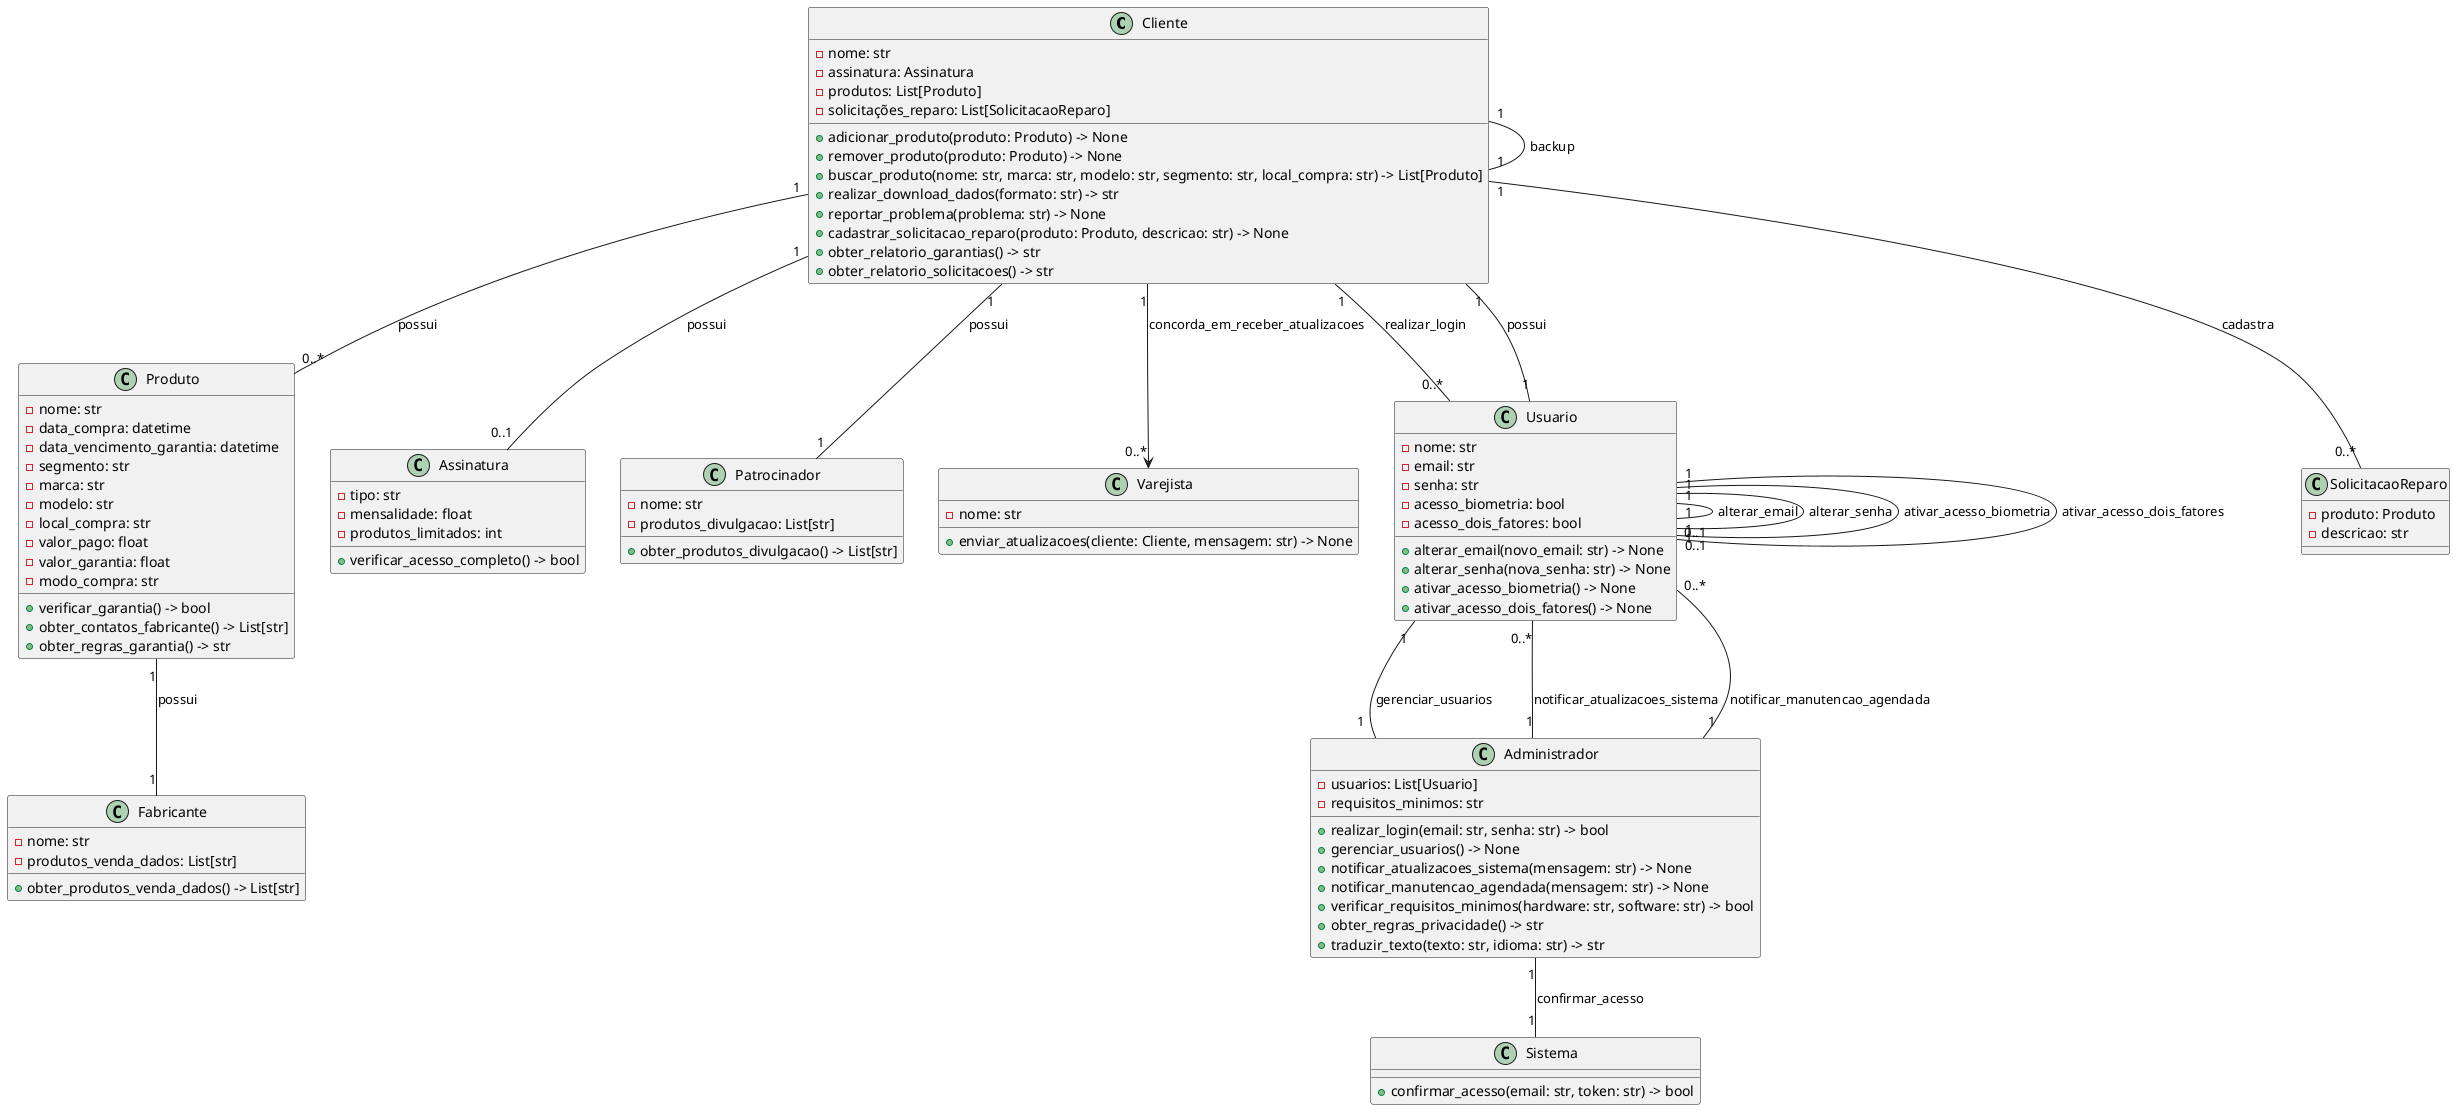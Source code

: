 @startuml

class Cliente{
    - nome: str
    - assinatura: Assinatura
    - produtos: List[Produto]
    - solicitações_reparo: List[SolicitacaoReparo]
    + adicionar_produto(produto: Produto) -> None
    + remover_produto(produto: Produto) -> None
    + buscar_produto(nome: str, marca: str, modelo: str, segmento: str, local_compra: str) -> List[Produto]
    + realizar_download_dados(formato: str) -> str
    + reportar_problema(problema: str) -> None
    + cadastrar_solicitacao_reparo(produto: Produto, descricao: str) -> None
    + obter_relatorio_garantias() -> str
    + obter_relatorio_solicitacoes() -> str
}

class Produto{
    - nome: str
    - data_compra: datetime
    - data_vencimento_garantia: datetime
    - segmento: str
    - marca: str
    - modelo: str
    - local_compra: str
    - valor_pago: float
    - valor_garantia: float
    - modo_compra: str
    + verificar_garantia() -> bool
    + obter_contatos_fabricante() -> List[str]
    + obter_regras_garantia() -> str
}

class Assinatura{
    - tipo: str
    - mensalidade: float
    - produtos_limitados: int
    + verificar_acesso_completo() -> bool
}

class Patrocinador{
    - nome: str
    - produtos_divulgacao: List[str]
    + obter_produtos_divulgacao() -> List[str]
}

class Fabricante{
    - nome: str
    - produtos_venda_dados: List[str]
    + obter_produtos_venda_dados() -> List[str]
}

class Varejista{
    - nome: str
    + enviar_atualizacoes(cliente: Cliente, mensagem: str) -> None
}

class Usuario{
    - nome: str
    - email: str
    - senha: str
    - acesso_biometria: bool
    - acesso_dois_fatores: bool
    + alterar_email(novo_email: str) -> None
    + alterar_senha(nova_senha: str) -> None
    + ativar_acesso_biometria() -> None
    + ativar_acesso_dois_fatores() -> None
}

class Administrador{
    - usuarios: List[Usuario]
    - requisitos_minimos: str
    + realizar_login(email: str, senha: str) -> bool
    + gerenciar_usuarios() -> None
    + notificar_atualizacoes_sistema(mensagem: str) -> None
    + notificar_manutencao_agendada(mensagem: str) -> None
    + verificar_requisitos_minimos(hardware: str, software: str) -> bool
    + obter_regras_privacidade() -> str
    + traduzir_texto(texto: str, idioma: str) -> str
}

class Sistema{
    + confirmar_acesso(email: str, token: str) -> bool
}

class SolicitacaoReparo{
    - produto: Produto
    - descricao: str
}

Cliente "1" -- "0..1" Assinatura : possui
Cliente "1" -- "0..*" Produto : possui
Cliente "1" -- "0..*" SolicitacaoReparo : cadastra

Cliente "1" -- "1" Cliente : backup

Cliente "1" --> "0..*" Varejista : concorda_em_receber_atualizacoes
Cliente "1" -- "1" Patrocinador : possui

Produto "1" -- "1" Fabricante : possui

Usuario "1" -- "1" Usuario : alterar_email
Usuario "1" -- "1" Usuario : alterar_senha
Usuario "1" -- "0..1" Usuario : ativar_acesso_biometria
Usuario "1" -- "0..1" Usuario : ativar_acesso_dois_fatores

Usuario "1" -- "1" Cliente : possui
Usuario "1" -- "1" Administrador : gerenciar_usuarios

Administrador "1" -- "0..*" Usuario : notificar_atualizacoes_sistema
Administrador "1" -- "0..*" Usuario : notificar_manutencao_agendada

Cliente "1" -- "0..*" Usuario : realizar_login
Administrador "1" -- "1" Sistema : confirmar_acesso

@enduml
